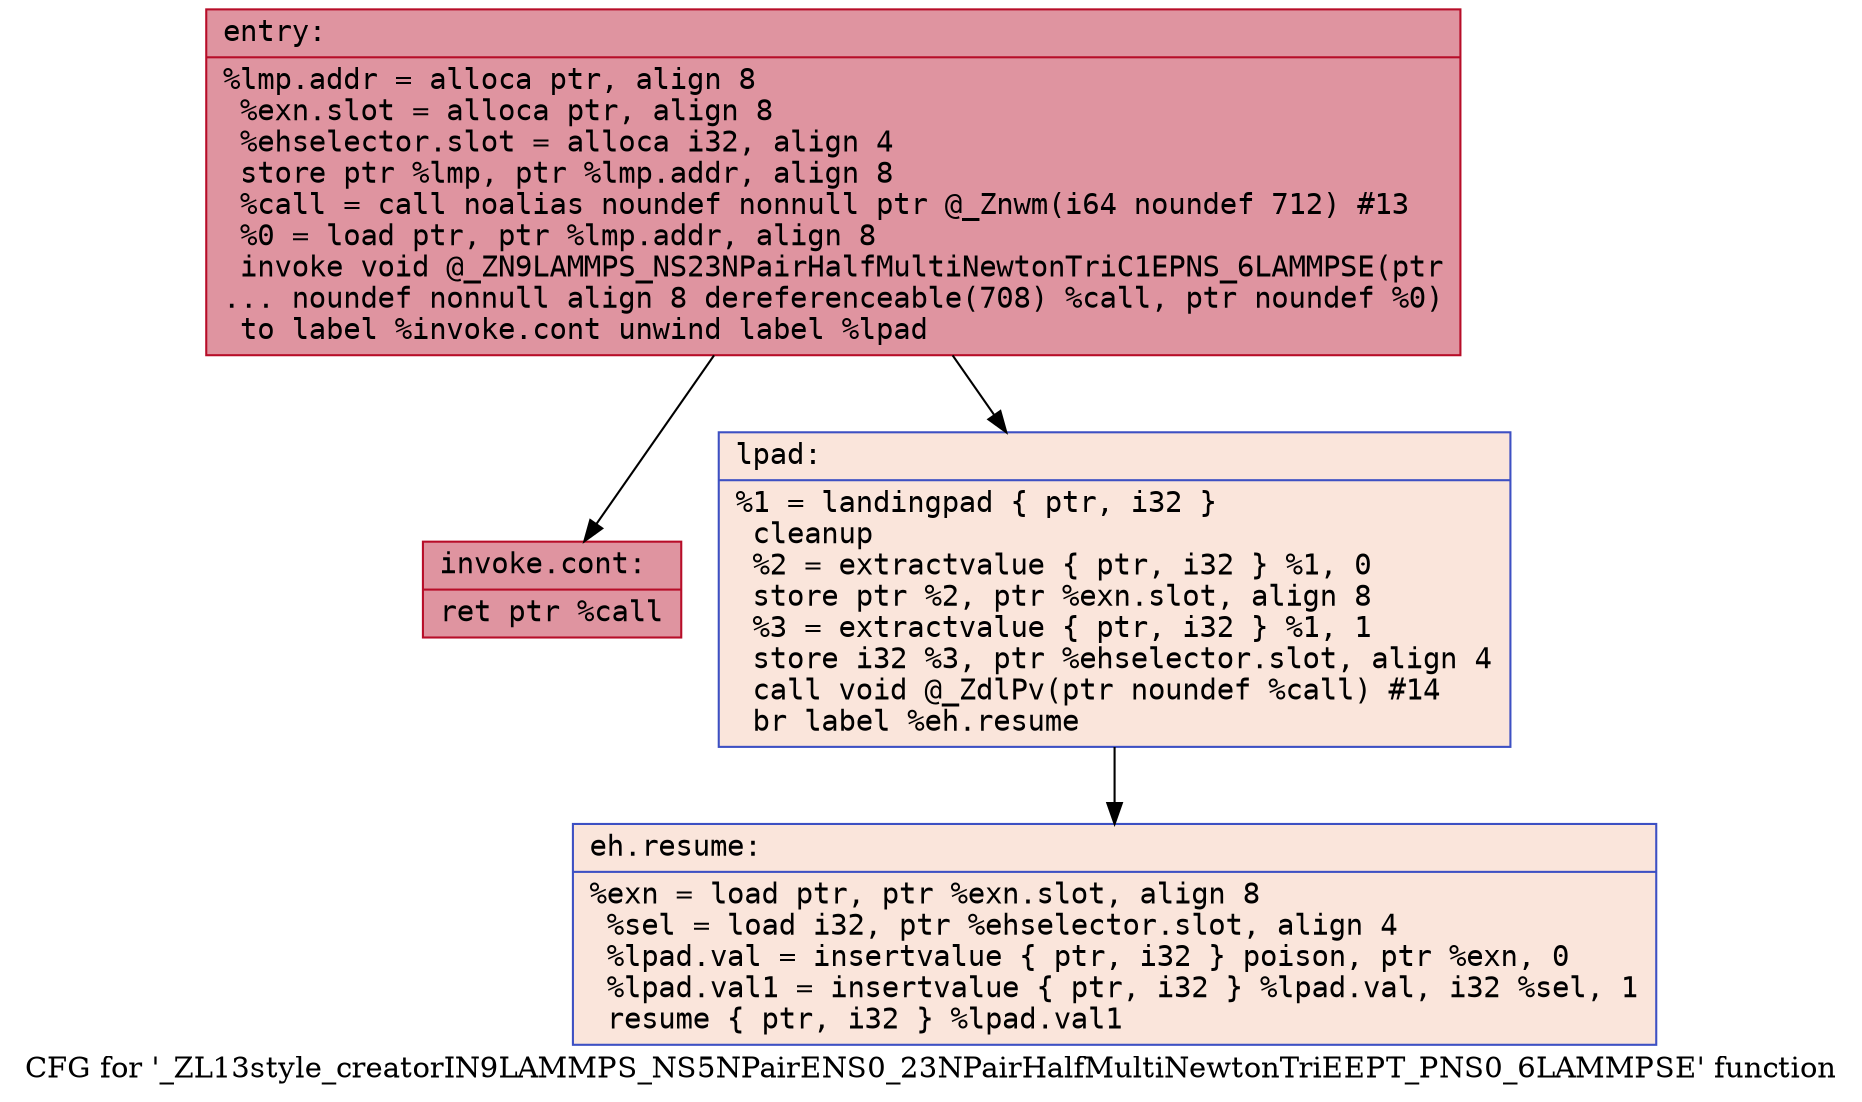 digraph "CFG for '_ZL13style_creatorIN9LAMMPS_NS5NPairENS0_23NPairHalfMultiNewtonTriEEPT_PNS0_6LAMMPSE' function" {
	label="CFG for '_ZL13style_creatorIN9LAMMPS_NS5NPairENS0_23NPairHalfMultiNewtonTriEEPT_PNS0_6LAMMPSE' function";

	Node0x5563bdf1dfb0 [shape=record,color="#b70d28ff", style=filled, fillcolor="#b70d2870" fontname="Courier",label="{entry:\l|  %lmp.addr = alloca ptr, align 8\l  %exn.slot = alloca ptr, align 8\l  %ehselector.slot = alloca i32, align 4\l  store ptr %lmp, ptr %lmp.addr, align 8\l  %call = call noalias noundef nonnull ptr @_Znwm(i64 noundef 712) #13\l  %0 = load ptr, ptr %lmp.addr, align 8\l  invoke void @_ZN9LAMMPS_NS23NPairHalfMultiNewtonTriC1EPNS_6LAMMPSE(ptr\l... noundef nonnull align 8 dereferenceable(708) %call, ptr noundef %0)\l          to label %invoke.cont unwind label %lpad\l}"];
	Node0x5563bdf1dfb0 -> Node0x5563bdf1e3c0[tooltip="entry -> invoke.cont\nProbability 100.00%" ];
	Node0x5563bdf1dfb0 -> Node0x5563bdf1e440[tooltip="entry -> lpad\nProbability 0.00%" ];
	Node0x5563bdf1e3c0 [shape=record,color="#b70d28ff", style=filled, fillcolor="#b70d2870" fontname="Courier",label="{invoke.cont:\l|  ret ptr %call\l}"];
	Node0x5563bdf1e440 [shape=record,color="#3d50c3ff", style=filled, fillcolor="#f4c5ad70" fontname="Courier",label="{lpad:\l|  %1 = landingpad \{ ptr, i32 \}\l          cleanup\l  %2 = extractvalue \{ ptr, i32 \} %1, 0\l  store ptr %2, ptr %exn.slot, align 8\l  %3 = extractvalue \{ ptr, i32 \} %1, 1\l  store i32 %3, ptr %ehselector.slot, align 4\l  call void @_ZdlPv(ptr noundef %call) #14\l  br label %eh.resume\l}"];
	Node0x5563bdf1e440 -> Node0x5563bdf1eb10[tooltip="lpad -> eh.resume\nProbability 100.00%" ];
	Node0x5563bdf1eb10 [shape=record,color="#3d50c3ff", style=filled, fillcolor="#f4c5ad70" fontname="Courier",label="{eh.resume:\l|  %exn = load ptr, ptr %exn.slot, align 8\l  %sel = load i32, ptr %ehselector.slot, align 4\l  %lpad.val = insertvalue \{ ptr, i32 \} poison, ptr %exn, 0\l  %lpad.val1 = insertvalue \{ ptr, i32 \} %lpad.val, i32 %sel, 1\l  resume \{ ptr, i32 \} %lpad.val1\l}"];
}
